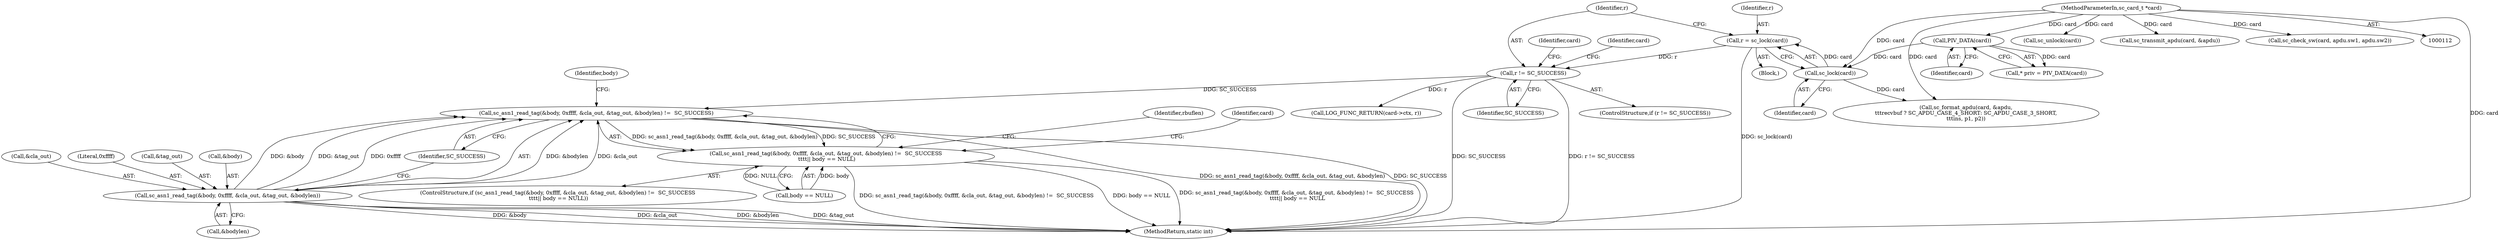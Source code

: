 digraph "0_OpenSC_8fe377e93b4b56060e5bbfb6f3142ceaeca744fa_14@API" {
"1000399" [label="(Call,sc_asn1_read_tag(&body, 0xffff, &cla_out, &tag_out, &bodylen) !=  SC_SUCCESS)"];
"1000400" [label="(Call,sc_asn1_read_tag(&body, 0xffff, &cla_out, &tag_out, &bodylen))"];
"1000191" [label="(Call,r != SC_SUCCESS)"];
"1000186" [label="(Call,r = sc_lock(card))"];
"1000188" [label="(Call,sc_lock(card))"];
"1000138" [label="(Call,PIV_DATA(card))"];
"1000113" [label="(MethodParameterIn,sc_card_t *card)"];
"1000398" [label="(Call,sc_asn1_read_tag(&body, 0xffff, &cla_out, &tag_out, &bodylen) !=  SC_SUCCESS\n \t\t\t\t|| body == NULL)"];
"1000488" [label="(Call,sc_unlock(card))"];
"1000411" [label="(Call,body == NULL)"];
"1000410" [label="(Identifier,SC_SUCCESS)"];
"1000412" [label="(Identifier,body)"];
"1000398" [label="(Call,sc_asn1_read_tag(&body, 0xffff, &cla_out, &tag_out, &bodylen) !=  SC_SUCCESS\n \t\t\t\t|| body == NULL)"];
"1000190" [label="(ControlStructure,if (r != SC_SUCCESS))"];
"1000188" [label="(Call,sc_lock(card))"];
"1000136" [label="(Call,* priv = PIV_DATA(card))"];
"1000192" [label="(Identifier,r)"];
"1000121" [label="(Block,)"];
"1000400" [label="(Call,sc_asn1_read_tag(&body, 0xffff, &cla_out, &tag_out, &bodylen))"];
"1000495" [label="(MethodReturn,static int)"];
"1000187" [label="(Identifier,r)"];
"1000404" [label="(Call,&cla_out)"];
"1000193" [label="(Identifier,SC_SUCCESS)"];
"1000200" [label="(Identifier,card)"];
"1000199" [label="(Call,sc_format_apdu(card, &apdu,\n\t\t\trecvbuf ? SC_APDU_CASE_4_SHORT: SC_APDU_CASE_3_SHORT,\n\t\t\tins, p1, p2))"];
"1000138" [label="(Call,PIV_DATA(card))"];
"1000310" [label="(Call,sc_transmit_apdu(card, &apdu))"];
"1000194" [label="(Call,LOG_FUNC_RETURN(card->ctx, r))"];
"1000186" [label="(Call,r = sc_lock(card))"];
"1000113" [label="(MethodParameterIn,sc_card_t *card)"];
"1000445" [label="(Identifier,rbuflen)"];
"1000403" [label="(Literal,0xffff)"];
"1000397" [label="(ControlStructure,if (sc_asn1_read_tag(&body, 0xffff, &cla_out, &tag_out, &bodylen) !=  SC_SUCCESS\n \t\t\t\t|| body == NULL))"];
"1000196" [label="(Identifier,card)"];
"1000408" [label="(Call,&bodylen)"];
"1000189" [label="(Identifier,card)"];
"1000406" [label="(Call,&tag_out)"];
"1000139" [label="(Identifier,card)"];
"1000417" [label="(Identifier,card)"];
"1000191" [label="(Call,r != SC_SUCCESS)"];
"1000399" [label="(Call,sc_asn1_read_tag(&body, 0xffff, &cla_out, &tag_out, &bodylen) !=  SC_SUCCESS)"];
"1000401" [label="(Call,&body)"];
"1000351" [label="(Call,sc_check_sw(card, apdu.sw1, apdu.sw2))"];
"1000399" -> "1000398"  [label="AST: "];
"1000399" -> "1000410"  [label="CFG: "];
"1000400" -> "1000399"  [label="AST: "];
"1000410" -> "1000399"  [label="AST: "];
"1000412" -> "1000399"  [label="CFG: "];
"1000398" -> "1000399"  [label="CFG: "];
"1000399" -> "1000495"  [label="DDG: sc_asn1_read_tag(&body, 0xffff, &cla_out, &tag_out, &bodylen)"];
"1000399" -> "1000495"  [label="DDG: SC_SUCCESS"];
"1000399" -> "1000398"  [label="DDG: sc_asn1_read_tag(&body, 0xffff, &cla_out, &tag_out, &bodylen)"];
"1000399" -> "1000398"  [label="DDG: SC_SUCCESS"];
"1000400" -> "1000399"  [label="DDG: &bodylen"];
"1000400" -> "1000399"  [label="DDG: &cla_out"];
"1000400" -> "1000399"  [label="DDG: &body"];
"1000400" -> "1000399"  [label="DDG: &tag_out"];
"1000400" -> "1000399"  [label="DDG: 0xffff"];
"1000191" -> "1000399"  [label="DDG: SC_SUCCESS"];
"1000400" -> "1000408"  [label="CFG: "];
"1000401" -> "1000400"  [label="AST: "];
"1000403" -> "1000400"  [label="AST: "];
"1000404" -> "1000400"  [label="AST: "];
"1000406" -> "1000400"  [label="AST: "];
"1000408" -> "1000400"  [label="AST: "];
"1000410" -> "1000400"  [label="CFG: "];
"1000400" -> "1000495"  [label="DDG: &body"];
"1000400" -> "1000495"  [label="DDG: &cla_out"];
"1000400" -> "1000495"  [label="DDG: &bodylen"];
"1000400" -> "1000495"  [label="DDG: &tag_out"];
"1000191" -> "1000190"  [label="AST: "];
"1000191" -> "1000193"  [label="CFG: "];
"1000192" -> "1000191"  [label="AST: "];
"1000193" -> "1000191"  [label="AST: "];
"1000196" -> "1000191"  [label="CFG: "];
"1000200" -> "1000191"  [label="CFG: "];
"1000191" -> "1000495"  [label="DDG: r != SC_SUCCESS"];
"1000191" -> "1000495"  [label="DDG: SC_SUCCESS"];
"1000186" -> "1000191"  [label="DDG: r"];
"1000191" -> "1000194"  [label="DDG: r"];
"1000186" -> "1000121"  [label="AST: "];
"1000186" -> "1000188"  [label="CFG: "];
"1000187" -> "1000186"  [label="AST: "];
"1000188" -> "1000186"  [label="AST: "];
"1000192" -> "1000186"  [label="CFG: "];
"1000186" -> "1000495"  [label="DDG: sc_lock(card)"];
"1000188" -> "1000186"  [label="DDG: card"];
"1000188" -> "1000189"  [label="CFG: "];
"1000189" -> "1000188"  [label="AST: "];
"1000138" -> "1000188"  [label="DDG: card"];
"1000113" -> "1000188"  [label="DDG: card"];
"1000188" -> "1000199"  [label="DDG: card"];
"1000138" -> "1000136"  [label="AST: "];
"1000138" -> "1000139"  [label="CFG: "];
"1000139" -> "1000138"  [label="AST: "];
"1000136" -> "1000138"  [label="CFG: "];
"1000138" -> "1000136"  [label="DDG: card"];
"1000113" -> "1000138"  [label="DDG: card"];
"1000113" -> "1000112"  [label="AST: "];
"1000113" -> "1000495"  [label="DDG: card"];
"1000113" -> "1000199"  [label="DDG: card"];
"1000113" -> "1000310"  [label="DDG: card"];
"1000113" -> "1000351"  [label="DDG: card"];
"1000113" -> "1000488"  [label="DDG: card"];
"1000398" -> "1000397"  [label="AST: "];
"1000398" -> "1000411"  [label="CFG: "];
"1000411" -> "1000398"  [label="AST: "];
"1000417" -> "1000398"  [label="CFG: "];
"1000445" -> "1000398"  [label="CFG: "];
"1000398" -> "1000495"  [label="DDG: body == NULL"];
"1000398" -> "1000495"  [label="DDG: sc_asn1_read_tag(&body, 0xffff, &cla_out, &tag_out, &bodylen) !=  SC_SUCCESS\n \t\t\t\t|| body == NULL"];
"1000398" -> "1000495"  [label="DDG: sc_asn1_read_tag(&body, 0xffff, &cla_out, &tag_out, &bodylen) !=  SC_SUCCESS"];
"1000411" -> "1000398"  [label="DDG: body"];
"1000411" -> "1000398"  [label="DDG: NULL"];
}
